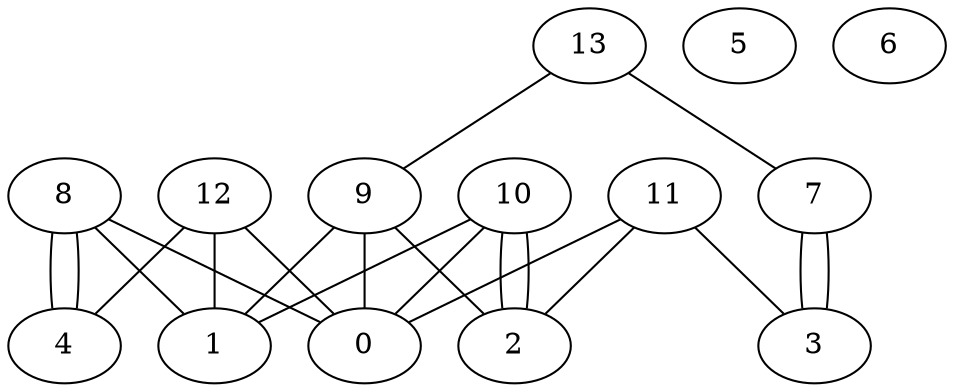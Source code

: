 graph G {
0;
1;
2;
3;
4;
5;
6;
7;
8;
9;
10;
11;
12;
13;
13--9 ;
13--7 ;
12--4 ;
12--1 ;
12--0 ;
11--3 ;
11--2 ;
11--0 ;
10--1 ;
10--2 ;
10--2 ;
10--0 ;
9--2 ;
9--1 ;
9--0 ;
8--0 ;
8--1 ;
8--4 ;
8--4 ;
7--3 ;
7--3 ;
}
